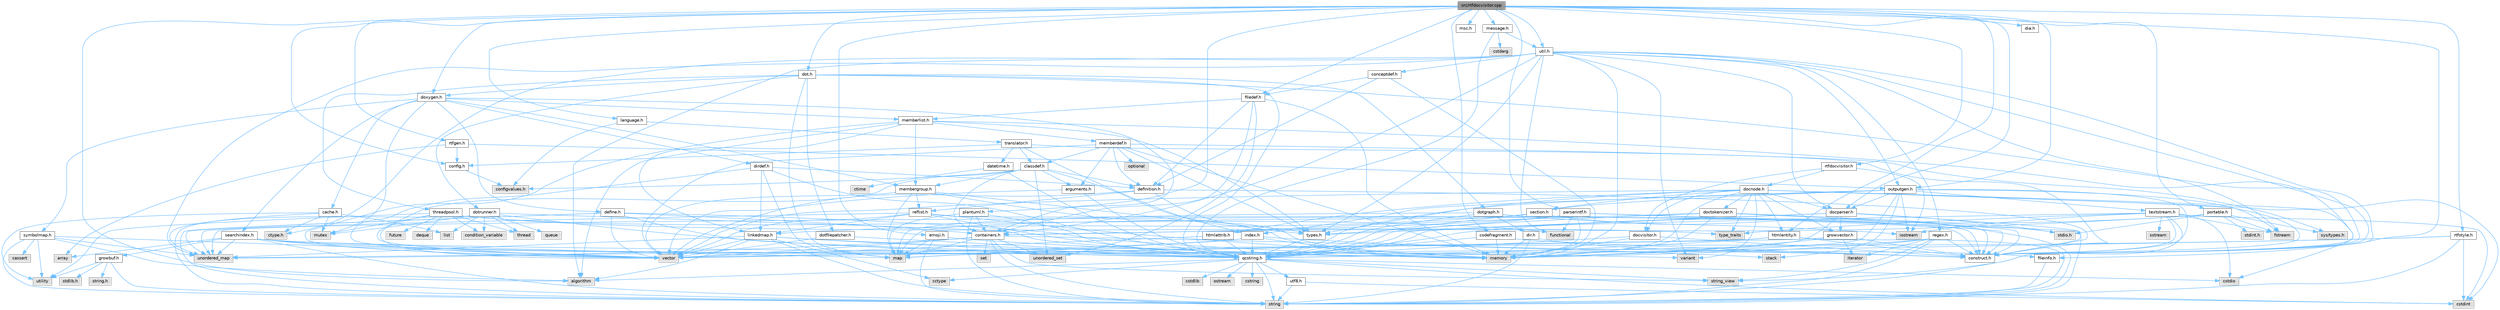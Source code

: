 digraph "src/rtfdocvisitor.cpp"
{
 // INTERACTIVE_SVG=YES
 // LATEX_PDF_SIZE
  bgcolor="transparent";
  edge [fontname=Helvetica,fontsize=10,labelfontname=Helvetica,labelfontsize=10];
  node [fontname=Helvetica,fontsize=10,shape=box,height=0.2,width=0.4];
  Node1 [id="Node000001",label="src/rtfdocvisitor.cpp",height=0.2,width=0.4,color="gray40", fillcolor="grey60", style="filled", fontcolor="black",tooltip=" "];
  Node1 -> Node2 [id="edge1_Node000001_Node000002",color="steelblue1",style="solid",tooltip=" "];
  Node2 [id="Node000002",label="algorithm",height=0.2,width=0.4,color="grey60", fillcolor="#E0E0E0", style="filled",tooltip=" "];
  Node1 -> Node3 [id="edge2_Node000001_Node000003",color="steelblue1",style="solid",tooltip=" "];
  Node3 [id="Node000003",label="rtfdocvisitor.h",height=0.2,width=0.4,color="grey40", fillcolor="white", style="filled",URL="$d1/da7/rtfdocvisitor_8h.html",tooltip=" "];
  Node3 -> Node4 [id="edge3_Node000003_Node000004",color="steelblue1",style="solid",tooltip=" "];
  Node4 [id="Node000004",label="iostream",height=0.2,width=0.4,color="grey60", fillcolor="#E0E0E0", style="filled",tooltip=" "];
  Node3 -> Node5 [id="edge4_Node000003_Node000005",color="steelblue1",style="solid",tooltip=" "];
  Node5 [id="Node000005",label="docvisitor.h",height=0.2,width=0.4,color="grey40", fillcolor="white", style="filled",URL="$d2/d3c/docvisitor_8h.html",tooltip=" "];
  Node5 -> Node6 [id="edge5_Node000005_Node000006",color="steelblue1",style="solid",tooltip=" "];
  Node6 [id="Node000006",label="memory",height=0.2,width=0.4,color="grey60", fillcolor="#E0E0E0", style="filled",tooltip=" "];
  Node5 -> Node7 [id="edge6_Node000005_Node000007",color="steelblue1",style="solid",tooltip=" "];
  Node7 [id="Node000007",label="qcstring.h",height=0.2,width=0.4,color="grey40", fillcolor="white", style="filled",URL="$d7/d5c/qcstring_8h.html",tooltip=" "];
  Node7 -> Node8 [id="edge7_Node000007_Node000008",color="steelblue1",style="solid",tooltip=" "];
  Node8 [id="Node000008",label="string",height=0.2,width=0.4,color="grey60", fillcolor="#E0E0E0", style="filled",tooltip=" "];
  Node7 -> Node9 [id="edge8_Node000007_Node000009",color="steelblue1",style="solid",tooltip=" "];
  Node9 [id="Node000009",label="string_view",height=0.2,width=0.4,color="grey60", fillcolor="#E0E0E0", style="filled",tooltip=" "];
  Node7 -> Node2 [id="edge9_Node000007_Node000002",color="steelblue1",style="solid",tooltip=" "];
  Node7 -> Node10 [id="edge10_Node000007_Node000010",color="steelblue1",style="solid",tooltip=" "];
  Node10 [id="Node000010",label="cctype",height=0.2,width=0.4,color="grey60", fillcolor="#E0E0E0", style="filled",tooltip=" "];
  Node7 -> Node11 [id="edge11_Node000007_Node000011",color="steelblue1",style="solid",tooltip=" "];
  Node11 [id="Node000011",label="cstring",height=0.2,width=0.4,color="grey60", fillcolor="#E0E0E0", style="filled",tooltip=" "];
  Node7 -> Node12 [id="edge12_Node000007_Node000012",color="steelblue1",style="solid",tooltip=" "];
  Node12 [id="Node000012",label="cstdio",height=0.2,width=0.4,color="grey60", fillcolor="#E0E0E0", style="filled",tooltip=" "];
  Node7 -> Node13 [id="edge13_Node000007_Node000013",color="steelblue1",style="solid",tooltip=" "];
  Node13 [id="Node000013",label="cstdlib",height=0.2,width=0.4,color="grey60", fillcolor="#E0E0E0", style="filled",tooltip=" "];
  Node7 -> Node14 [id="edge14_Node000007_Node000014",color="steelblue1",style="solid",tooltip=" "];
  Node14 [id="Node000014",label="cstdint",height=0.2,width=0.4,color="grey60", fillcolor="#E0E0E0", style="filled",tooltip=" "];
  Node7 -> Node15 [id="edge15_Node000007_Node000015",color="steelblue1",style="solid",tooltip=" "];
  Node15 [id="Node000015",label="ostream",height=0.2,width=0.4,color="grey60", fillcolor="#E0E0E0", style="filled",tooltip=" "];
  Node7 -> Node16 [id="edge16_Node000007_Node000016",color="steelblue1",style="solid",tooltip=" "];
  Node16 [id="Node000016",label="utf8.h",height=0.2,width=0.4,color="grey40", fillcolor="white", style="filled",URL="$db/d7c/utf8_8h.html",tooltip="Various UTF8 related helper functions."];
  Node16 -> Node14 [id="edge17_Node000016_Node000014",color="steelblue1",style="solid",tooltip=" "];
  Node16 -> Node8 [id="edge18_Node000016_Node000008",color="steelblue1",style="solid",tooltip=" "];
  Node5 -> Node17 [id="edge19_Node000005_Node000017",color="steelblue1",style="solid",tooltip=" "];
  Node17 [id="Node000017",label="construct.h",height=0.2,width=0.4,color="grey40", fillcolor="white", style="filled",URL="$d7/dfc/construct_8h.html",tooltip=" "];
  Node3 -> Node18 [id="edge20_Node000003_Node000018",color="steelblue1",style="solid",tooltip=" "];
  Node18 [id="Node000018",label="docnode.h",height=0.2,width=0.4,color="grey40", fillcolor="white", style="filled",URL="$de/d2b/docnode_8h.html",tooltip=" "];
  Node18 -> Node12 [id="edge21_Node000018_Node000012",color="steelblue1",style="solid",tooltip=" "];
  Node18 -> Node14 [id="edge22_Node000018_Node000014",color="steelblue1",style="solid",tooltip=" "];
  Node18 -> Node19 [id="edge23_Node000018_Node000019",color="steelblue1",style="solid",tooltip=" "];
  Node19 [id="Node000019",label="vector",height=0.2,width=0.4,color="grey60", fillcolor="#E0E0E0", style="filled",tooltip=" "];
  Node18 -> Node6 [id="edge24_Node000018_Node000006",color="steelblue1",style="solid",tooltip=" "];
  Node18 -> Node20 [id="edge25_Node000018_Node000020",color="steelblue1",style="solid",tooltip=" "];
  Node20 [id="Node000020",label="variant",height=0.2,width=0.4,color="grey60", fillcolor="#E0E0E0", style="filled",tooltip=" "];
  Node18 -> Node21 [id="edge26_Node000018_Node000021",color="steelblue1",style="solid",tooltip=" "];
  Node21 [id="Node000021",label="type_traits",height=0.2,width=0.4,color="grey60", fillcolor="#E0E0E0", style="filled",tooltip=" "];
  Node18 -> Node7 [id="edge27_Node000018_Node000007",color="steelblue1",style="solid",tooltip=" "];
  Node18 -> Node5 [id="edge28_Node000018_Node000005",color="steelblue1",style="solid",tooltip=" "];
  Node18 -> Node22 [id="edge29_Node000018_Node000022",color="steelblue1",style="solid",tooltip=" "];
  Node22 [id="Node000022",label="docparser.h",height=0.2,width=0.4,color="grey40", fillcolor="white", style="filled",URL="$de/d9c/docparser_8h.html",tooltip=" "];
  Node22 -> Node23 [id="edge30_Node000022_Node000023",color="steelblue1",style="solid",tooltip=" "];
  Node23 [id="Node000023",label="stdio.h",height=0.2,width=0.4,color="grey60", fillcolor="#E0E0E0", style="filled",tooltip=" "];
  Node22 -> Node6 [id="edge31_Node000022_Node000006",color="steelblue1",style="solid",tooltip=" "];
  Node22 -> Node7 [id="edge32_Node000022_Node000007",color="steelblue1",style="solid",tooltip=" "];
  Node22 -> Node24 [id="edge33_Node000022_Node000024",color="steelblue1",style="solid",tooltip=" "];
  Node24 [id="Node000024",label="growvector.h",height=0.2,width=0.4,color="grey40", fillcolor="white", style="filled",URL="$d7/d50/growvector_8h.html",tooltip=" "];
  Node24 -> Node19 [id="edge34_Node000024_Node000019",color="steelblue1",style="solid",tooltip=" "];
  Node24 -> Node6 [id="edge35_Node000024_Node000006",color="steelblue1",style="solid",tooltip=" "];
  Node24 -> Node25 [id="edge36_Node000024_Node000025",color="steelblue1",style="solid",tooltip=" "];
  Node25 [id="Node000025",label="iterator",height=0.2,width=0.4,color="grey60", fillcolor="#E0E0E0", style="filled",tooltip=" "];
  Node24 -> Node17 [id="edge37_Node000024_Node000017",color="steelblue1",style="solid",tooltip=" "];
  Node22 -> Node17 [id="edge38_Node000022_Node000017",color="steelblue1",style="solid",tooltip=" "];
  Node22 -> Node26 [id="edge39_Node000022_Node000026",color="steelblue1",style="solid",tooltip=" "];
  Node26 [id="Node000026",label="types.h",height=0.2,width=0.4,color="grey40", fillcolor="white", style="filled",URL="$d9/d49/types_8h.html",tooltip="This file contains a number of basic enums and types."];
  Node26 -> Node7 [id="edge40_Node000026_Node000007",color="steelblue1",style="solid",tooltip=" "];
  Node18 -> Node27 [id="edge41_Node000018_Node000027",color="steelblue1",style="solid",tooltip=" "];
  Node27 [id="Node000027",label="htmlattrib.h",height=0.2,width=0.4,color="grey40", fillcolor="white", style="filled",URL="$d0/d73/htmlattrib_8h.html",tooltip=" "];
  Node27 -> Node19 [id="edge42_Node000027_Node000019",color="steelblue1",style="solid",tooltip=" "];
  Node27 -> Node7 [id="edge43_Node000027_Node000007",color="steelblue1",style="solid",tooltip=" "];
  Node18 -> Node28 [id="edge44_Node000018_Node000028",color="steelblue1",style="solid",tooltip=" "];
  Node28 [id="Node000028",label="htmlentity.h",height=0.2,width=0.4,color="grey40", fillcolor="white", style="filled",URL="$db/dc6/htmlentity_8h.html",tooltip=" "];
  Node28 -> Node29 [id="edge45_Node000028_Node000029",color="steelblue1",style="solid",tooltip=" "];
  Node29 [id="Node000029",label="unordered_map",height=0.2,width=0.4,color="grey60", fillcolor="#E0E0E0", style="filled",tooltip=" "];
  Node28 -> Node8 [id="edge46_Node000028_Node000008",color="steelblue1",style="solid",tooltip=" "];
  Node28 -> Node7 [id="edge47_Node000028_Node000007",color="steelblue1",style="solid",tooltip=" "];
  Node28 -> Node17 [id="edge48_Node000028_Node000017",color="steelblue1",style="solid",tooltip=" "];
  Node18 -> Node24 [id="edge49_Node000018_Node000024",color="steelblue1",style="solid",tooltip=" "];
  Node18 -> Node30 [id="edge50_Node000018_Node000030",color="steelblue1",style="solid",tooltip=" "];
  Node30 [id="Node000030",label="section.h",height=0.2,width=0.4,color="grey40", fillcolor="white", style="filled",URL="$d1/d2a/section_8h.html",tooltip=" "];
  Node30 -> Node8 [id="edge51_Node000030_Node000008",color="steelblue1",style="solid",tooltip=" "];
  Node30 -> Node29 [id="edge52_Node000030_Node000029",color="steelblue1",style="solid",tooltip=" "];
  Node30 -> Node7 [id="edge53_Node000030_Node000007",color="steelblue1",style="solid",tooltip=" "];
  Node30 -> Node31 [id="edge54_Node000030_Node000031",color="steelblue1",style="solid",tooltip=" "];
  Node31 [id="Node000031",label="linkedmap.h",height=0.2,width=0.4,color="grey40", fillcolor="white", style="filled",URL="$da/de1/linkedmap_8h.html",tooltip=" "];
  Node31 -> Node29 [id="edge55_Node000031_Node000029",color="steelblue1",style="solid",tooltip=" "];
  Node31 -> Node19 [id="edge56_Node000031_Node000019",color="steelblue1",style="solid",tooltip=" "];
  Node31 -> Node6 [id="edge57_Node000031_Node000006",color="steelblue1",style="solid",tooltip=" "];
  Node31 -> Node8 [id="edge58_Node000031_Node000008",color="steelblue1",style="solid",tooltip=" "];
  Node31 -> Node2 [id="edge59_Node000031_Node000002",color="steelblue1",style="solid",tooltip=" "];
  Node31 -> Node10 [id="edge60_Node000031_Node000010",color="steelblue1",style="solid",tooltip=" "];
  Node31 -> Node7 [id="edge61_Node000031_Node000007",color="steelblue1",style="solid",tooltip=" "];
  Node30 -> Node17 [id="edge62_Node000030_Node000017",color="steelblue1",style="solid",tooltip=" "];
  Node18 -> Node17 [id="edge63_Node000018_Node000017",color="steelblue1",style="solid",tooltip=" "];
  Node18 -> Node32 [id="edge64_Node000018_Node000032",color="steelblue1",style="solid",tooltip=" "];
  Node32 [id="Node000032",label="doctokenizer.h",height=0.2,width=0.4,color="grey40", fillcolor="white", style="filled",URL="$d0/d0c/doctokenizer_8h.html",tooltip=" "];
  Node32 -> Node23 [id="edge65_Node000032_Node000023",color="steelblue1",style="solid",tooltip=" "];
  Node32 -> Node6 [id="edge66_Node000032_Node000006",color="steelblue1",style="solid",tooltip=" "];
  Node32 -> Node27 [id="edge67_Node000032_Node000027",color="steelblue1",style="solid",tooltip=" "];
  Node32 -> Node7 [id="edge68_Node000032_Node000007",color="steelblue1",style="solid",tooltip=" "];
  Node32 -> Node17 [id="edge69_Node000032_Node000017",color="steelblue1",style="solid",tooltip=" "];
  Node1 -> Node22 [id="edge70_Node000001_Node000022",color="steelblue1",style="solid",tooltip=" "];
  Node1 -> Node33 [id="edge71_Node000001_Node000033",color="steelblue1",style="solid",tooltip=" "];
  Node33 [id="Node000033",label="language.h",height=0.2,width=0.4,color="grey40", fillcolor="white", style="filled",URL="$d8/dce/language_8h.html",tooltip=" "];
  Node33 -> Node34 [id="edge72_Node000033_Node000034",color="steelblue1",style="solid",tooltip=" "];
  Node34 [id="Node000034",label="translator.h",height=0.2,width=0.4,color="grey40", fillcolor="white", style="filled",URL="$d9/df1/translator_8h.html",tooltip=" "];
  Node34 -> Node35 [id="edge73_Node000034_Node000035",color="steelblue1",style="solid",tooltip=" "];
  Node35 [id="Node000035",label="classdef.h",height=0.2,width=0.4,color="grey40", fillcolor="white", style="filled",URL="$d1/da6/classdef_8h.html",tooltip=" "];
  Node35 -> Node6 [id="edge74_Node000035_Node000006",color="steelblue1",style="solid",tooltip=" "];
  Node35 -> Node19 [id="edge75_Node000035_Node000019",color="steelblue1",style="solid",tooltip=" "];
  Node35 -> Node36 [id="edge76_Node000035_Node000036",color="steelblue1",style="solid",tooltip=" "];
  Node36 [id="Node000036",label="unordered_set",height=0.2,width=0.4,color="grey60", fillcolor="#E0E0E0", style="filled",tooltip=" "];
  Node35 -> Node37 [id="edge77_Node000035_Node000037",color="steelblue1",style="solid",tooltip=" "];
  Node37 [id="Node000037",label="containers.h",height=0.2,width=0.4,color="grey40", fillcolor="white", style="filled",URL="$d5/d75/containers_8h.html",tooltip=" "];
  Node37 -> Node19 [id="edge78_Node000037_Node000019",color="steelblue1",style="solid",tooltip=" "];
  Node37 -> Node8 [id="edge79_Node000037_Node000008",color="steelblue1",style="solid",tooltip=" "];
  Node37 -> Node9 [id="edge80_Node000037_Node000009",color="steelblue1",style="solid",tooltip=" "];
  Node37 -> Node38 [id="edge81_Node000037_Node000038",color="steelblue1",style="solid",tooltip=" "];
  Node38 [id="Node000038",label="set",height=0.2,width=0.4,color="grey60", fillcolor="#E0E0E0", style="filled",tooltip=" "];
  Node37 -> Node39 [id="edge82_Node000037_Node000039",color="steelblue1",style="solid",tooltip=" "];
  Node39 [id="Node000039",label="map",height=0.2,width=0.4,color="grey60", fillcolor="#E0E0E0", style="filled",tooltip=" "];
  Node37 -> Node36 [id="edge83_Node000037_Node000036",color="steelblue1",style="solid",tooltip=" "];
  Node37 -> Node29 [id="edge84_Node000037_Node000029",color="steelblue1",style="solid",tooltip=" "];
  Node37 -> Node40 [id="edge85_Node000037_Node000040",color="steelblue1",style="solid",tooltip=" "];
  Node40 [id="Node000040",label="stack",height=0.2,width=0.4,color="grey60", fillcolor="#E0E0E0", style="filled",tooltip=" "];
  Node35 -> Node41 [id="edge86_Node000035_Node000041",color="steelblue1",style="solid",tooltip=" "];
  Node41 [id="Node000041",label="definition.h",height=0.2,width=0.4,color="grey40", fillcolor="white", style="filled",URL="$df/da1/definition_8h.html",tooltip=" "];
  Node41 -> Node19 [id="edge87_Node000041_Node000019",color="steelblue1",style="solid",tooltip=" "];
  Node41 -> Node26 [id="edge88_Node000041_Node000026",color="steelblue1",style="solid",tooltip=" "];
  Node41 -> Node42 [id="edge89_Node000041_Node000042",color="steelblue1",style="solid",tooltip=" "];
  Node42 [id="Node000042",label="reflist.h",height=0.2,width=0.4,color="grey40", fillcolor="white", style="filled",URL="$d1/d02/reflist_8h.html",tooltip=" "];
  Node42 -> Node19 [id="edge90_Node000042_Node000019",color="steelblue1",style="solid",tooltip=" "];
  Node42 -> Node29 [id="edge91_Node000042_Node000029",color="steelblue1",style="solid",tooltip=" "];
  Node42 -> Node6 [id="edge92_Node000042_Node000006",color="steelblue1",style="solid",tooltip=" "];
  Node42 -> Node7 [id="edge93_Node000042_Node000007",color="steelblue1",style="solid",tooltip=" "];
  Node42 -> Node31 [id="edge94_Node000042_Node000031",color="steelblue1",style="solid",tooltip=" "];
  Node42 -> Node17 [id="edge95_Node000042_Node000017",color="steelblue1",style="solid",tooltip=" "];
  Node41 -> Node17 [id="edge96_Node000041_Node000017",color="steelblue1",style="solid",tooltip=" "];
  Node35 -> Node43 [id="edge97_Node000035_Node000043",color="steelblue1",style="solid",tooltip=" "];
  Node43 [id="Node000043",label="arguments.h",height=0.2,width=0.4,color="grey40", fillcolor="white", style="filled",URL="$df/d9b/arguments_8h.html",tooltip=" "];
  Node43 -> Node19 [id="edge98_Node000043_Node000019",color="steelblue1",style="solid",tooltip=" "];
  Node43 -> Node7 [id="edge99_Node000043_Node000007",color="steelblue1",style="solid",tooltip=" "];
  Node35 -> Node44 [id="edge100_Node000035_Node000044",color="steelblue1",style="solid",tooltip=" "];
  Node44 [id="Node000044",label="membergroup.h",height=0.2,width=0.4,color="grey40", fillcolor="white", style="filled",URL="$d9/d11/membergroup_8h.html",tooltip=" "];
  Node44 -> Node19 [id="edge101_Node000044_Node000019",color="steelblue1",style="solid",tooltip=" "];
  Node44 -> Node39 [id="edge102_Node000044_Node000039",color="steelblue1",style="solid",tooltip=" "];
  Node44 -> Node6 [id="edge103_Node000044_Node000006",color="steelblue1",style="solid",tooltip=" "];
  Node44 -> Node26 [id="edge104_Node000044_Node000026",color="steelblue1",style="solid",tooltip=" "];
  Node44 -> Node42 [id="edge105_Node000044_Node000042",color="steelblue1",style="solid",tooltip=" "];
  Node35 -> Node45 [id="edge106_Node000035_Node000045",color="steelblue1",style="solid",tooltip=" "];
  Node45 [id="Node000045",label="configvalues.h",height=0.2,width=0.4,color="grey60", fillcolor="#E0E0E0", style="filled",tooltip=" "];
  Node34 -> Node46 [id="edge107_Node000034_Node000046",color="steelblue1",style="solid",tooltip=" "];
  Node46 [id="Node000046",label="config.h",height=0.2,width=0.4,color="grey40", fillcolor="white", style="filled",URL="$db/d16/config_8h.html",tooltip=" "];
  Node46 -> Node45 [id="edge108_Node000046_Node000045",color="steelblue1",style="solid",tooltip=" "];
  Node34 -> Node47 [id="edge109_Node000034_Node000047",color="steelblue1",style="solid",tooltip=" "];
  Node47 [id="Node000047",label="datetime.h",height=0.2,width=0.4,color="grey40", fillcolor="white", style="filled",URL="$de/d1b/datetime_8h.html",tooltip=" "];
  Node47 -> Node48 [id="edge110_Node000047_Node000048",color="steelblue1",style="solid",tooltip=" "];
  Node48 [id="Node000048",label="ctime",height=0.2,width=0.4,color="grey60", fillcolor="#E0E0E0", style="filled",tooltip=" "];
  Node47 -> Node7 [id="edge111_Node000047_Node000007",color="steelblue1",style="solid",tooltip=" "];
  Node34 -> Node49 [id="edge112_Node000034_Node000049",color="steelblue1",style="solid",tooltip=" "];
  Node49 [id="Node000049",label="index.h",height=0.2,width=0.4,color="grey40", fillcolor="white", style="filled",URL="$d1/db5/index_8h.html",tooltip=" "];
  Node49 -> Node6 [id="edge113_Node000049_Node000006",color="steelblue1",style="solid",tooltip=" "];
  Node49 -> Node19 [id="edge114_Node000049_Node000019",color="steelblue1",style="solid",tooltip=" "];
  Node49 -> Node39 [id="edge115_Node000049_Node000039",color="steelblue1",style="solid",tooltip=" "];
  Node49 -> Node7 [id="edge116_Node000049_Node000007",color="steelblue1",style="solid",tooltip=" "];
  Node49 -> Node17 [id="edge117_Node000049_Node000017",color="steelblue1",style="solid",tooltip=" "];
  Node34 -> Node17 [id="edge118_Node000034_Node000017",color="steelblue1",style="solid",tooltip=" "];
  Node33 -> Node45 [id="edge119_Node000033_Node000045",color="steelblue1",style="solid",tooltip=" "];
  Node1 -> Node50 [id="edge120_Node000001_Node000050",color="steelblue1",style="solid",tooltip=" "];
  Node50 [id="Node000050",label="doxygen.h",height=0.2,width=0.4,color="grey40", fillcolor="white", style="filled",URL="$d1/da1/doxygen_8h.html",tooltip=" "];
  Node50 -> Node51 [id="edge121_Node000050_Node000051",color="steelblue1",style="solid",tooltip=" "];
  Node51 [id="Node000051",label="mutex",height=0.2,width=0.4,color="grey60", fillcolor="#E0E0E0", style="filled",tooltip=" "];
  Node50 -> Node37 [id="edge122_Node000050_Node000037",color="steelblue1",style="solid",tooltip=" "];
  Node50 -> Node44 [id="edge123_Node000050_Node000044",color="steelblue1",style="solid",tooltip=" "];
  Node50 -> Node52 [id="edge124_Node000050_Node000052",color="steelblue1",style="solid",tooltip=" "];
  Node52 [id="Node000052",label="dirdef.h",height=0.2,width=0.4,color="grey40", fillcolor="white", style="filled",URL="$d6/d15/dirdef_8h.html",tooltip=" "];
  Node52 -> Node19 [id="edge125_Node000052_Node000019",color="steelblue1",style="solid",tooltip=" "];
  Node52 -> Node39 [id="edge126_Node000052_Node000039",color="steelblue1",style="solid",tooltip=" "];
  Node52 -> Node7 [id="edge127_Node000052_Node000007",color="steelblue1",style="solid",tooltip=" "];
  Node52 -> Node31 [id="edge128_Node000052_Node000031",color="steelblue1",style="solid",tooltip=" "];
  Node52 -> Node41 [id="edge129_Node000052_Node000041",color="steelblue1",style="solid",tooltip=" "];
  Node50 -> Node53 [id="edge130_Node000050_Node000053",color="steelblue1",style="solid",tooltip=" "];
  Node53 [id="Node000053",label="memberlist.h",height=0.2,width=0.4,color="grey40", fillcolor="white", style="filled",URL="$dd/d78/memberlist_8h.html",tooltip=" "];
  Node53 -> Node19 [id="edge131_Node000053_Node000019",color="steelblue1",style="solid",tooltip=" "];
  Node53 -> Node2 [id="edge132_Node000053_Node000002",color="steelblue1",style="solid",tooltip=" "];
  Node53 -> Node54 [id="edge133_Node000053_Node000054",color="steelblue1",style="solid",tooltip=" "];
  Node54 [id="Node000054",label="memberdef.h",height=0.2,width=0.4,color="grey40", fillcolor="white", style="filled",URL="$d4/d46/memberdef_8h.html",tooltip=" "];
  Node54 -> Node19 [id="edge134_Node000054_Node000019",color="steelblue1",style="solid",tooltip=" "];
  Node54 -> Node6 [id="edge135_Node000054_Node000006",color="steelblue1",style="solid",tooltip=" "];
  Node54 -> Node55 [id="edge136_Node000054_Node000055",color="steelblue1",style="solid",tooltip=" "];
  Node55 [id="Node000055",label="optional",height=0.2,width=0.4,color="grey60", fillcolor="#E0E0E0", style="filled",tooltip=" "];
  Node54 -> Node56 [id="edge137_Node000054_Node000056",color="steelblue1",style="solid",tooltip=" "];
  Node56 [id="Node000056",label="sys/types.h",height=0.2,width=0.4,color="grey60", fillcolor="#E0E0E0", style="filled",tooltip=" "];
  Node54 -> Node26 [id="edge138_Node000054_Node000026",color="steelblue1",style="solid",tooltip=" "];
  Node54 -> Node41 [id="edge139_Node000054_Node000041",color="steelblue1",style="solid",tooltip=" "];
  Node54 -> Node43 [id="edge140_Node000054_Node000043",color="steelblue1",style="solid",tooltip=" "];
  Node54 -> Node35 [id="edge141_Node000054_Node000035",color="steelblue1",style="solid",tooltip=" "];
  Node53 -> Node31 [id="edge142_Node000053_Node000031",color="steelblue1",style="solid",tooltip=" "];
  Node53 -> Node26 [id="edge143_Node000053_Node000026",color="steelblue1",style="solid",tooltip=" "];
  Node53 -> Node44 [id="edge144_Node000053_Node000044",color="steelblue1",style="solid",tooltip=" "];
  Node53 -> Node17 [id="edge145_Node000053_Node000017",color="steelblue1",style="solid",tooltip=" "];
  Node50 -> Node57 [id="edge146_Node000050_Node000057",color="steelblue1",style="solid",tooltip=" "];
  Node57 [id="Node000057",label="define.h",height=0.2,width=0.4,color="grey40", fillcolor="white", style="filled",URL="$df/d67/define_8h.html",tooltip=" "];
  Node57 -> Node19 [id="edge147_Node000057_Node000019",color="steelblue1",style="solid",tooltip=" "];
  Node57 -> Node6 [id="edge148_Node000057_Node000006",color="steelblue1",style="solid",tooltip=" "];
  Node57 -> Node8 [id="edge149_Node000057_Node000008",color="steelblue1",style="solid",tooltip=" "];
  Node57 -> Node29 [id="edge150_Node000057_Node000029",color="steelblue1",style="solid",tooltip=" "];
  Node57 -> Node7 [id="edge151_Node000057_Node000007",color="steelblue1",style="solid",tooltip=" "];
  Node57 -> Node37 [id="edge152_Node000057_Node000037",color="steelblue1",style="solid",tooltip=" "];
  Node50 -> Node58 [id="edge153_Node000050_Node000058",color="steelblue1",style="solid",tooltip=" "];
  Node58 [id="Node000058",label="cache.h",height=0.2,width=0.4,color="grey40", fillcolor="white", style="filled",URL="$d3/d26/cache_8h.html",tooltip=" "];
  Node58 -> Node59 [id="edge154_Node000058_Node000059",color="steelblue1",style="solid",tooltip=" "];
  Node59 [id="Node000059",label="list",height=0.2,width=0.4,color="grey60", fillcolor="#E0E0E0", style="filled",tooltip=" "];
  Node58 -> Node29 [id="edge155_Node000058_Node000029",color="steelblue1",style="solid",tooltip=" "];
  Node58 -> Node51 [id="edge156_Node000058_Node000051",color="steelblue1",style="solid",tooltip=" "];
  Node58 -> Node60 [id="edge157_Node000058_Node000060",color="steelblue1",style="solid",tooltip=" "];
  Node60 [id="Node000060",label="utility",height=0.2,width=0.4,color="grey60", fillcolor="#E0E0E0", style="filled",tooltip=" "];
  Node58 -> Node61 [id="edge158_Node000058_Node000061",color="steelblue1",style="solid",tooltip=" "];
  Node61 [id="Node000061",label="ctype.h",height=0.2,width=0.4,color="grey60", fillcolor="#E0E0E0", style="filled",tooltip=" "];
  Node50 -> Node62 [id="edge159_Node000050_Node000062",color="steelblue1",style="solid",tooltip=" "];
  Node62 [id="Node000062",label="symbolmap.h",height=0.2,width=0.4,color="grey40", fillcolor="white", style="filled",URL="$d7/ddd/symbolmap_8h.html",tooltip=" "];
  Node62 -> Node2 [id="edge160_Node000062_Node000002",color="steelblue1",style="solid",tooltip=" "];
  Node62 -> Node29 [id="edge161_Node000062_Node000029",color="steelblue1",style="solid",tooltip=" "];
  Node62 -> Node19 [id="edge162_Node000062_Node000019",color="steelblue1",style="solid",tooltip=" "];
  Node62 -> Node8 [id="edge163_Node000062_Node000008",color="steelblue1",style="solid",tooltip=" "];
  Node62 -> Node60 [id="edge164_Node000062_Node000060",color="steelblue1",style="solid",tooltip=" "];
  Node62 -> Node63 [id="edge165_Node000062_Node000063",color="steelblue1",style="solid",tooltip=" "];
  Node63 [id="Node000063",label="cassert",height=0.2,width=0.4,color="grey60", fillcolor="#E0E0E0", style="filled",tooltip=" "];
  Node50 -> Node64 [id="edge166_Node000050_Node000064",color="steelblue1",style="solid",tooltip=" "];
  Node64 [id="Node000064",label="searchindex.h",height=0.2,width=0.4,color="grey40", fillcolor="white", style="filled",URL="$de/d07/searchindex_8h.html",tooltip="Web server based search engine."];
  Node64 -> Node6 [id="edge167_Node000064_Node000006",color="steelblue1",style="solid",tooltip=" "];
  Node64 -> Node19 [id="edge168_Node000064_Node000019",color="steelblue1",style="solid",tooltip=" "];
  Node64 -> Node39 [id="edge169_Node000064_Node000039",color="steelblue1",style="solid",tooltip=" "];
  Node64 -> Node29 [id="edge170_Node000064_Node000029",color="steelblue1",style="solid",tooltip=" "];
  Node64 -> Node8 [id="edge171_Node000064_Node000008",color="steelblue1",style="solid",tooltip=" "];
  Node64 -> Node65 [id="edge172_Node000064_Node000065",color="steelblue1",style="solid",tooltip=" "];
  Node65 [id="Node000065",label="array",height=0.2,width=0.4,color="grey60", fillcolor="#E0E0E0", style="filled",tooltip=" "];
  Node64 -> Node20 [id="edge173_Node000064_Node000020",color="steelblue1",style="solid",tooltip=" "];
  Node64 -> Node7 [id="edge174_Node000064_Node000007",color="steelblue1",style="solid",tooltip=" "];
  Node64 -> Node66 [id="edge175_Node000064_Node000066",color="steelblue1",style="solid",tooltip=" "];
  Node66 [id="Node000066",label="growbuf.h",height=0.2,width=0.4,color="grey40", fillcolor="white", style="filled",URL="$dd/d72/growbuf_8h.html",tooltip=" "];
  Node66 -> Node60 [id="edge176_Node000066_Node000060",color="steelblue1",style="solid",tooltip=" "];
  Node66 -> Node67 [id="edge177_Node000066_Node000067",color="steelblue1",style="solid",tooltip=" "];
  Node67 [id="Node000067",label="stdlib.h",height=0.2,width=0.4,color="grey60", fillcolor="#E0E0E0", style="filled",tooltip=" "];
  Node66 -> Node68 [id="edge178_Node000066_Node000068",color="steelblue1",style="solid",tooltip=" "];
  Node68 [id="Node000068",label="string.h",height=0.2,width=0.4,color="grey60", fillcolor="#E0E0E0", style="filled",tooltip=" "];
  Node66 -> Node8 [id="edge179_Node000066_Node000008",color="steelblue1",style="solid",tooltip=" "];
  Node1 -> Node69 [id="edge180_Node000001_Node000069",color="steelblue1",style="solid",tooltip=" "];
  Node69 [id="Node000069",label="outputgen.h",height=0.2,width=0.4,color="grey40", fillcolor="white", style="filled",URL="$df/d06/outputgen_8h.html",tooltip=" "];
  Node69 -> Node6 [id="edge181_Node000069_Node000006",color="steelblue1",style="solid",tooltip=" "];
  Node69 -> Node40 [id="edge182_Node000069_Node000040",color="steelblue1",style="solid",tooltip=" "];
  Node69 -> Node4 [id="edge183_Node000069_Node000004",color="steelblue1",style="solid",tooltip=" "];
  Node69 -> Node70 [id="edge184_Node000069_Node000070",color="steelblue1",style="solid",tooltip=" "];
  Node70 [id="Node000070",label="fstream",height=0.2,width=0.4,color="grey60", fillcolor="#E0E0E0", style="filled",tooltip=" "];
  Node69 -> Node26 [id="edge185_Node000069_Node000026",color="steelblue1",style="solid",tooltip=" "];
  Node69 -> Node49 [id="edge186_Node000069_Node000049",color="steelblue1",style="solid",tooltip=" "];
  Node69 -> Node30 [id="edge187_Node000069_Node000030",color="steelblue1",style="solid",tooltip=" "];
  Node69 -> Node71 [id="edge188_Node000069_Node000071",color="steelblue1",style="solid",tooltip=" "];
  Node71 [id="Node000071",label="textstream.h",height=0.2,width=0.4,color="grey40", fillcolor="white", style="filled",URL="$d4/d7d/textstream_8h.html",tooltip=" "];
  Node71 -> Node8 [id="edge189_Node000071_Node000008",color="steelblue1",style="solid",tooltip=" "];
  Node71 -> Node4 [id="edge190_Node000071_Node000004",color="steelblue1",style="solid",tooltip=" "];
  Node71 -> Node72 [id="edge191_Node000071_Node000072",color="steelblue1",style="solid",tooltip=" "];
  Node72 [id="Node000072",label="sstream",height=0.2,width=0.4,color="grey60", fillcolor="#E0E0E0", style="filled",tooltip=" "];
  Node71 -> Node14 [id="edge192_Node000071_Node000014",color="steelblue1",style="solid",tooltip=" "];
  Node71 -> Node12 [id="edge193_Node000071_Node000012",color="steelblue1",style="solid",tooltip=" "];
  Node71 -> Node70 [id="edge194_Node000071_Node000070",color="steelblue1",style="solid",tooltip=" "];
  Node71 -> Node21 [id="edge195_Node000071_Node000021",color="steelblue1",style="solid",tooltip=" "];
  Node71 -> Node7 [id="edge196_Node000071_Node000007",color="steelblue1",style="solid",tooltip=" "];
  Node71 -> Node17 [id="edge197_Node000071_Node000017",color="steelblue1",style="solid",tooltip=" "];
  Node69 -> Node22 [id="edge198_Node000069_Node000022",color="steelblue1",style="solid",tooltip=" "];
  Node69 -> Node17 [id="edge199_Node000069_Node000017",color="steelblue1",style="solid",tooltip=" "];
  Node1 -> Node73 [id="edge200_Node000001_Node000073",color="steelblue1",style="solid",tooltip=" "];
  Node73 [id="Node000073",label="dot.h",height=0.2,width=0.4,color="grey40", fillcolor="white", style="filled",URL="$d6/d4a/dot_8h.html",tooltip=" "];
  Node73 -> Node39 [id="edge201_Node000073_Node000039",color="steelblue1",style="solid",tooltip=" "];
  Node73 -> Node74 [id="edge202_Node000073_Node000074",color="steelblue1",style="solid",tooltip=" "];
  Node74 [id="Node000074",label="threadpool.h",height=0.2,width=0.4,color="grey40", fillcolor="white", style="filled",URL="$d3/d40/threadpool_8h.html",tooltip=" "];
  Node74 -> Node75 [id="edge203_Node000074_Node000075",color="steelblue1",style="solid",tooltip=" "];
  Node75 [id="Node000075",label="condition_variable",height=0.2,width=0.4,color="grey60", fillcolor="#E0E0E0", style="filled",tooltip=" "];
  Node74 -> Node76 [id="edge204_Node000074_Node000076",color="steelblue1",style="solid",tooltip=" "];
  Node76 [id="Node000076",label="deque",height=0.2,width=0.4,color="grey60", fillcolor="#E0E0E0", style="filled",tooltip=" "];
  Node74 -> Node77 [id="edge205_Node000074_Node000077",color="steelblue1",style="solid",tooltip=" "];
  Node77 [id="Node000077",label="functional",height=0.2,width=0.4,color="grey60", fillcolor="#E0E0E0", style="filled",tooltip=" "];
  Node74 -> Node78 [id="edge206_Node000074_Node000078",color="steelblue1",style="solid",tooltip=" "];
  Node78 [id="Node000078",label="future",height=0.2,width=0.4,color="grey60", fillcolor="#E0E0E0", style="filled",tooltip=" "];
  Node74 -> Node51 [id="edge207_Node000074_Node000051",color="steelblue1",style="solid",tooltip=" "];
  Node74 -> Node79 [id="edge208_Node000074_Node000079",color="steelblue1",style="solid",tooltip=" "];
  Node79 [id="Node000079",label="thread",height=0.2,width=0.4,color="grey60", fillcolor="#E0E0E0", style="filled",tooltip=" "];
  Node74 -> Node21 [id="edge209_Node000074_Node000021",color="steelblue1",style="solid",tooltip=" "];
  Node74 -> Node60 [id="edge210_Node000074_Node000060",color="steelblue1",style="solid",tooltip=" "];
  Node74 -> Node19 [id="edge211_Node000074_Node000019",color="steelblue1",style="solid",tooltip=" "];
  Node73 -> Node7 [id="edge212_Node000073_Node000007",color="steelblue1",style="solid",tooltip=" "];
  Node73 -> Node80 [id="edge213_Node000073_Node000080",color="steelblue1",style="solid",tooltip=" "];
  Node80 [id="Node000080",label="dotgraph.h",height=0.2,width=0.4,color="grey40", fillcolor="white", style="filled",URL="$d0/daa/dotgraph_8h.html",tooltip=" "];
  Node80 -> Node4 [id="edge214_Node000080_Node000004",color="steelblue1",style="solid",tooltip=" "];
  Node80 -> Node39 [id="edge215_Node000080_Node000039",color="steelblue1",style="solid",tooltip=" "];
  Node80 -> Node7 [id="edge216_Node000080_Node000007",color="steelblue1",style="solid",tooltip=" "];
  Node80 -> Node81 [id="edge217_Node000080_Node000081",color="steelblue1",style="solid",tooltip=" "];
  Node81 [id="Node000081",label="dir.h",height=0.2,width=0.4,color="grey40", fillcolor="white", style="filled",URL="$df/d9c/dir_8h.html",tooltip=" "];
  Node81 -> Node8 [id="edge218_Node000081_Node000008",color="steelblue1",style="solid",tooltip=" "];
  Node81 -> Node6 [id="edge219_Node000081_Node000006",color="steelblue1",style="solid",tooltip=" "];
  Node81 -> Node82 [id="edge220_Node000081_Node000082",color="steelblue1",style="solid",tooltip=" "];
  Node82 [id="Node000082",label="fileinfo.h",height=0.2,width=0.4,color="grey40", fillcolor="white", style="filled",URL="$df/d45/fileinfo_8h.html",tooltip=" "];
  Node82 -> Node8 [id="edge221_Node000082_Node000008",color="steelblue1",style="solid",tooltip=" "];
  Node80 -> Node17 [id="edge222_Node000080_Node000017",color="steelblue1",style="solid",tooltip=" "];
  Node73 -> Node83 [id="edge223_Node000073_Node000083",color="steelblue1",style="solid",tooltip=" "];
  Node83 [id="Node000083",label="dotfilepatcher.h",height=0.2,width=0.4,color="grey40", fillcolor="white", style="filled",URL="$d3/d38/dotfilepatcher_8h.html",tooltip=" "];
  Node83 -> Node19 [id="edge224_Node000083_Node000019",color="steelblue1",style="solid",tooltip=" "];
  Node83 -> Node7 [id="edge225_Node000083_Node000007",color="steelblue1",style="solid",tooltip=" "];
  Node73 -> Node84 [id="edge226_Node000073_Node000084",color="steelblue1",style="solid",tooltip=" "];
  Node84 [id="Node000084",label="dotrunner.h",height=0.2,width=0.4,color="grey40", fillcolor="white", style="filled",URL="$d2/dd1/dotrunner_8h.html",tooltip=" "];
  Node84 -> Node8 [id="edge227_Node000084_Node000008",color="steelblue1",style="solid",tooltip=" "];
  Node84 -> Node79 [id="edge228_Node000084_Node000079",color="steelblue1",style="solid",tooltip=" "];
  Node84 -> Node59 [id="edge229_Node000084_Node000059",color="steelblue1",style="solid",tooltip=" "];
  Node84 -> Node85 [id="edge230_Node000084_Node000085",color="steelblue1",style="solid",tooltip=" "];
  Node85 [id="Node000085",label="queue",height=0.2,width=0.4,color="grey60", fillcolor="#E0E0E0", style="filled",tooltip=" "];
  Node84 -> Node51 [id="edge231_Node000084_Node000051",color="steelblue1",style="solid",tooltip=" "];
  Node84 -> Node75 [id="edge232_Node000084_Node000075",color="steelblue1",style="solid",tooltip=" "];
  Node84 -> Node6 [id="edge233_Node000084_Node000006",color="steelblue1",style="solid",tooltip=" "];
  Node84 -> Node7 [id="edge234_Node000084_Node000007",color="steelblue1",style="solid",tooltip=" "];
  Node73 -> Node50 [id="edge235_Node000073_Node000050",color="steelblue1",style="solid",tooltip=" "];
  Node73 -> Node17 [id="edge236_Node000073_Node000017",color="steelblue1",style="solid",tooltip=" "];
  Node1 -> Node86 [id="edge237_Node000001_Node000086",color="steelblue1",style="solid",tooltip=" "];
  Node86 [id="Node000086",label="msc.h",height=0.2,width=0.4,color="grey40", fillcolor="white", style="filled",URL="$dc/d66/msc_8h.html",tooltip=" "];
  Node1 -> Node87 [id="edge238_Node000001_Node000087",color="steelblue1",style="solid",tooltip=" "];
  Node87 [id="Node000087",label="util.h",height=0.2,width=0.4,color="grey40", fillcolor="white", style="filled",URL="$d8/d3c/util_8h.html",tooltip="A bunch of utility functions."];
  Node87 -> Node6 [id="edge239_Node000087_Node000006",color="steelblue1",style="solid",tooltip=" "];
  Node87 -> Node29 [id="edge240_Node000087_Node000029",color="steelblue1",style="solid",tooltip=" "];
  Node87 -> Node2 [id="edge241_Node000087_Node000002",color="steelblue1",style="solid",tooltip=" "];
  Node87 -> Node77 [id="edge242_Node000087_Node000077",color="steelblue1",style="solid",tooltip=" "];
  Node87 -> Node70 [id="edge243_Node000087_Node000070",color="steelblue1",style="solid",tooltip=" "];
  Node87 -> Node20 [id="edge244_Node000087_Node000020",color="steelblue1",style="solid",tooltip=" "];
  Node87 -> Node9 [id="edge245_Node000087_Node000009",color="steelblue1",style="solid",tooltip=" "];
  Node87 -> Node61 [id="edge246_Node000087_Node000061",color="steelblue1",style="solid",tooltip=" "];
  Node87 -> Node26 [id="edge247_Node000087_Node000026",color="steelblue1",style="solid",tooltip=" "];
  Node87 -> Node22 [id="edge248_Node000087_Node000022",color="steelblue1",style="solid",tooltip=" "];
  Node87 -> Node37 [id="edge249_Node000087_Node000037",color="steelblue1",style="solid",tooltip=" "];
  Node87 -> Node69 [id="edge250_Node000087_Node000069",color="steelblue1",style="solid",tooltip=" "];
  Node87 -> Node88 [id="edge251_Node000087_Node000088",color="steelblue1",style="solid",tooltip=" "];
  Node88 [id="Node000088",label="regex.h",height=0.2,width=0.4,color="grey40", fillcolor="white", style="filled",URL="$d1/d21/regex_8h.html",tooltip=" "];
  Node88 -> Node6 [id="edge252_Node000088_Node000006",color="steelblue1",style="solid",tooltip=" "];
  Node88 -> Node8 [id="edge253_Node000088_Node000008",color="steelblue1",style="solid",tooltip=" "];
  Node88 -> Node9 [id="edge254_Node000088_Node000009",color="steelblue1",style="solid",tooltip=" "];
  Node88 -> Node19 [id="edge255_Node000088_Node000019",color="steelblue1",style="solid",tooltip=" "];
  Node88 -> Node25 [id="edge256_Node000088_Node000025",color="steelblue1",style="solid",tooltip=" "];
  Node88 -> Node17 [id="edge257_Node000088_Node000017",color="steelblue1",style="solid",tooltip=" "];
  Node87 -> Node89 [id="edge258_Node000087_Node000089",color="steelblue1",style="solid",tooltip=" "];
  Node89 [id="Node000089",label="conceptdef.h",height=0.2,width=0.4,color="grey40", fillcolor="white", style="filled",URL="$da/df1/conceptdef_8h.html",tooltip=" "];
  Node89 -> Node6 [id="edge259_Node000089_Node000006",color="steelblue1",style="solid",tooltip=" "];
  Node89 -> Node41 [id="edge260_Node000089_Node000041",color="steelblue1",style="solid",tooltip=" "];
  Node89 -> Node90 [id="edge261_Node000089_Node000090",color="steelblue1",style="solid",tooltip=" "];
  Node90 [id="Node000090",label="filedef.h",height=0.2,width=0.4,color="grey40", fillcolor="white", style="filled",URL="$d4/d3a/filedef_8h.html",tooltip=" "];
  Node90 -> Node6 [id="edge262_Node000090_Node000006",color="steelblue1",style="solid",tooltip=" "];
  Node90 -> Node36 [id="edge263_Node000090_Node000036",color="steelblue1",style="solid",tooltip=" "];
  Node90 -> Node41 [id="edge264_Node000090_Node000041",color="steelblue1",style="solid",tooltip=" "];
  Node90 -> Node53 [id="edge265_Node000090_Node000053",color="steelblue1",style="solid",tooltip=" "];
  Node90 -> Node37 [id="edge266_Node000090_Node000037",color="steelblue1",style="solid",tooltip=" "];
  Node87 -> Node17 [id="edge267_Node000087_Node000017",color="steelblue1",style="solid",tooltip=" "];
  Node1 -> Node91 [id="edge268_Node000001_Node000091",color="steelblue1",style="solid",tooltip=" "];
  Node91 [id="Node000091",label="rtfstyle.h",height=0.2,width=0.4,color="grey40", fillcolor="white", style="filled",URL="$d4/df3/rtfstyle_8h.html",tooltip=" "];
  Node91 -> Node39 [id="edge269_Node000091_Node000039",color="steelblue1",style="solid",tooltip=" "];
  Node91 -> Node8 [id="edge270_Node000091_Node000008",color="steelblue1",style="solid",tooltip=" "];
  Node91 -> Node14 [id="edge271_Node000091_Node000014",color="steelblue1",style="solid",tooltip=" "];
  Node91 -> Node7 [id="edge272_Node000091_Node000007",color="steelblue1",style="solid",tooltip=" "];
  Node1 -> Node92 [id="edge273_Node000001_Node000092",color="steelblue1",style="solid",tooltip=" "];
  Node92 [id="Node000092",label="rtfgen.h",height=0.2,width=0.4,color="grey40", fillcolor="white", style="filled",URL="$d4/daa/rtfgen_8h.html",tooltip=" "];
  Node92 -> Node65 [id="edge274_Node000092_Node000065",color="steelblue1",style="solid",tooltip=" "];
  Node92 -> Node46 [id="edge275_Node000092_Node000046",color="steelblue1",style="solid",tooltip=" "];
  Node92 -> Node69 [id="edge276_Node000092_Node000069",color="steelblue1",style="solid",tooltip=" "];
  Node1 -> Node93 [id="edge277_Node000001_Node000093",color="steelblue1",style="solid",tooltip=" "];
  Node93 [id="Node000093",label="message.h",height=0.2,width=0.4,color="grey40", fillcolor="white", style="filled",URL="$d2/d0d/message_8h.html",tooltip=" "];
  Node93 -> Node94 [id="edge278_Node000093_Node000094",color="steelblue1",style="solid",tooltip=" "];
  Node94 [id="Node000094",label="cstdarg",height=0.2,width=0.4,color="grey60", fillcolor="#E0E0E0", style="filled",tooltip=" "];
  Node93 -> Node7 [id="edge279_Node000093_Node000007",color="steelblue1",style="solid",tooltip=" "];
  Node93 -> Node87 [id="edge280_Node000093_Node000087",color="steelblue1",style="solid",tooltip=" "];
  Node1 -> Node95 [id="edge281_Node000001_Node000095",color="steelblue1",style="solid",tooltip=" "];
  Node95 [id="Node000095",label="parserintf.h",height=0.2,width=0.4,color="grey40", fillcolor="white", style="filled",URL="$da/d55/parserintf_8h.html",tooltip=" "];
  Node95 -> Node77 [id="edge282_Node000095_Node000077",color="steelblue1",style="solid",tooltip=" "];
  Node95 -> Node6 [id="edge283_Node000095_Node000006",color="steelblue1",style="solid",tooltip=" "];
  Node95 -> Node39 [id="edge284_Node000095_Node000039",color="steelblue1",style="solid",tooltip=" "];
  Node95 -> Node8 [id="edge285_Node000095_Node000008",color="steelblue1",style="solid",tooltip=" "];
  Node95 -> Node26 [id="edge286_Node000095_Node000026",color="steelblue1",style="solid",tooltip=" "];
  Node95 -> Node37 [id="edge287_Node000095_Node000037",color="steelblue1",style="solid",tooltip=" "];
  Node95 -> Node17 [id="edge288_Node000095_Node000017",color="steelblue1",style="solid",tooltip=" "];
  Node1 -> Node96 [id="edge289_Node000001_Node000096",color="steelblue1",style="solid",tooltip=" "];
  Node96 [id="Node000096",label="dia.h",height=0.2,width=0.4,color="grey40", fillcolor="white", style="filled",URL="$da/d49/dia_8h.html",tooltip=" "];
  Node1 -> Node90 [id="edge290_Node000001_Node000090",color="steelblue1",style="solid",tooltip=" "];
  Node1 -> Node46 [id="edge291_Node000001_Node000046",color="steelblue1",style="solid",tooltip=" "];
  Node1 -> Node28 [id="edge292_Node000001_Node000028",color="steelblue1",style="solid",tooltip=" "];
  Node1 -> Node97 [id="edge293_Node000001_Node000097",color="steelblue1",style="solid",tooltip=" "];
  Node97 [id="Node000097",label="emoji.h",height=0.2,width=0.4,color="grey40", fillcolor="white", style="filled",URL="$d6/dd3/emoji_8h.html",tooltip=" "];
  Node97 -> Node39 [id="edge294_Node000097_Node000039",color="steelblue1",style="solid",tooltip=" "];
  Node97 -> Node8 [id="edge295_Node000097_Node000008",color="steelblue1",style="solid",tooltip=" "];
  Node97 -> Node17 [id="edge296_Node000097_Node000017",color="steelblue1",style="solid",tooltip=" "];
  Node1 -> Node98 [id="edge297_Node000001_Node000098",color="steelblue1",style="solid",tooltip=" "];
  Node98 [id="Node000098",label="plantuml.h",height=0.2,width=0.4,color="grey40", fillcolor="white", style="filled",URL="$d3/dde/plantuml_8h.html",tooltip=" "];
  Node98 -> Node39 [id="edge298_Node000098_Node000039",color="steelblue1",style="solid",tooltip=" "];
  Node98 -> Node8 [id="edge299_Node000098_Node000008",color="steelblue1",style="solid",tooltip=" "];
  Node98 -> Node37 [id="edge300_Node000098_Node000037",color="steelblue1",style="solid",tooltip=" "];
  Node98 -> Node7 [id="edge301_Node000098_Node000007",color="steelblue1",style="solid",tooltip=" "];
  Node1 -> Node82 [id="edge302_Node000001_Node000082",color="steelblue1",style="solid",tooltip=" "];
  Node1 -> Node99 [id="edge303_Node000001_Node000099",color="steelblue1",style="solid",tooltip=" "];
  Node99 [id="Node000099",label="portable.h",height=0.2,width=0.4,color="grey40", fillcolor="white", style="filled",URL="$d2/de2/portable_8h.html",tooltip="Portable versions of functions that are platform dependent."];
  Node99 -> Node23 [id="edge304_Node000099_Node000023",color="steelblue1",style="solid",tooltip=" "];
  Node99 -> Node56 [id="edge305_Node000099_Node000056",color="steelblue1",style="solid",tooltip=" "];
  Node99 -> Node100 [id="edge306_Node000099_Node000100",color="steelblue1",style="solid",tooltip=" "];
  Node100 [id="Node000100",label="stdint.h",height=0.2,width=0.4,color="grey60", fillcolor="#E0E0E0", style="filled",tooltip=" "];
  Node99 -> Node70 [id="edge307_Node000099_Node000070",color="steelblue1",style="solid",tooltip=" "];
  Node99 -> Node37 [id="edge308_Node000099_Node000037",color="steelblue1",style="solid",tooltip=" "];
  Node99 -> Node7 [id="edge309_Node000099_Node000007",color="steelblue1",style="solid",tooltip=" "];
  Node1 -> Node101 [id="edge310_Node000001_Node000101",color="steelblue1",style="solid",tooltip=" "];
  Node101 [id="Node000101",label="codefragment.h",height=0.2,width=0.4,color="grey40", fillcolor="white", style="filled",URL="$d6/d3e/codefragment_8h.html",tooltip=" "];
  Node101 -> Node6 [id="edge311_Node000101_Node000006",color="steelblue1",style="solid",tooltip=" "];
  Node101 -> Node7 [id="edge312_Node000101_Node000007",color="steelblue1",style="solid",tooltip=" "];
  Node101 -> Node17 [id="edge313_Node000101_Node000017",color="steelblue1",style="solid",tooltip=" "];
}
